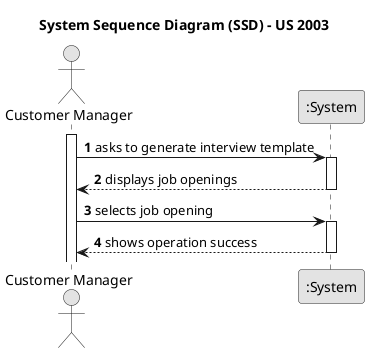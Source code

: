 @startuml
skinparam monochrome true
skinparam packageStyle rectangle
skinparam shadowing false

title System Sequence Diagram (SSD) - US 2003

autonumber

actor "Customer Manager" as User
participant ":System" as System

activate User

    User -> System: asks to generate interview template
        activate System

    System--> User : displays job openings
        deactivate System

    User -> System: selects job opening
        activate System

    System--> User : shows operation success
        deactivate System

@enduml